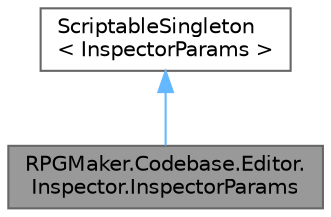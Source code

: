 digraph "RPGMaker.Codebase.Editor.Inspector.InspectorParams"
{
 // LATEX_PDF_SIZE
  bgcolor="transparent";
  edge [fontname=Helvetica,fontsize=10,labelfontname=Helvetica,labelfontsize=10];
  node [fontname=Helvetica,fontsize=10,shape=box,height=0.2,width=0.4];
  Node1 [id="Node000001",label="RPGMaker.Codebase.Editor.\lInspector.InspectorParams",height=0.2,width=0.4,color="gray40", fillcolor="grey60", style="filled", fontcolor="black",tooltip="インスペクター引数"];
  Node2 -> Node1 [id="edge1_Node000001_Node000002",dir="back",color="steelblue1",style="solid",tooltip=" "];
  Node2 [id="Node000002",label="ScriptableSingleton\l\< InspectorParams \>",height=0.2,width=0.4,color="gray40", fillcolor="white", style="filled",tooltip=" "];
}
